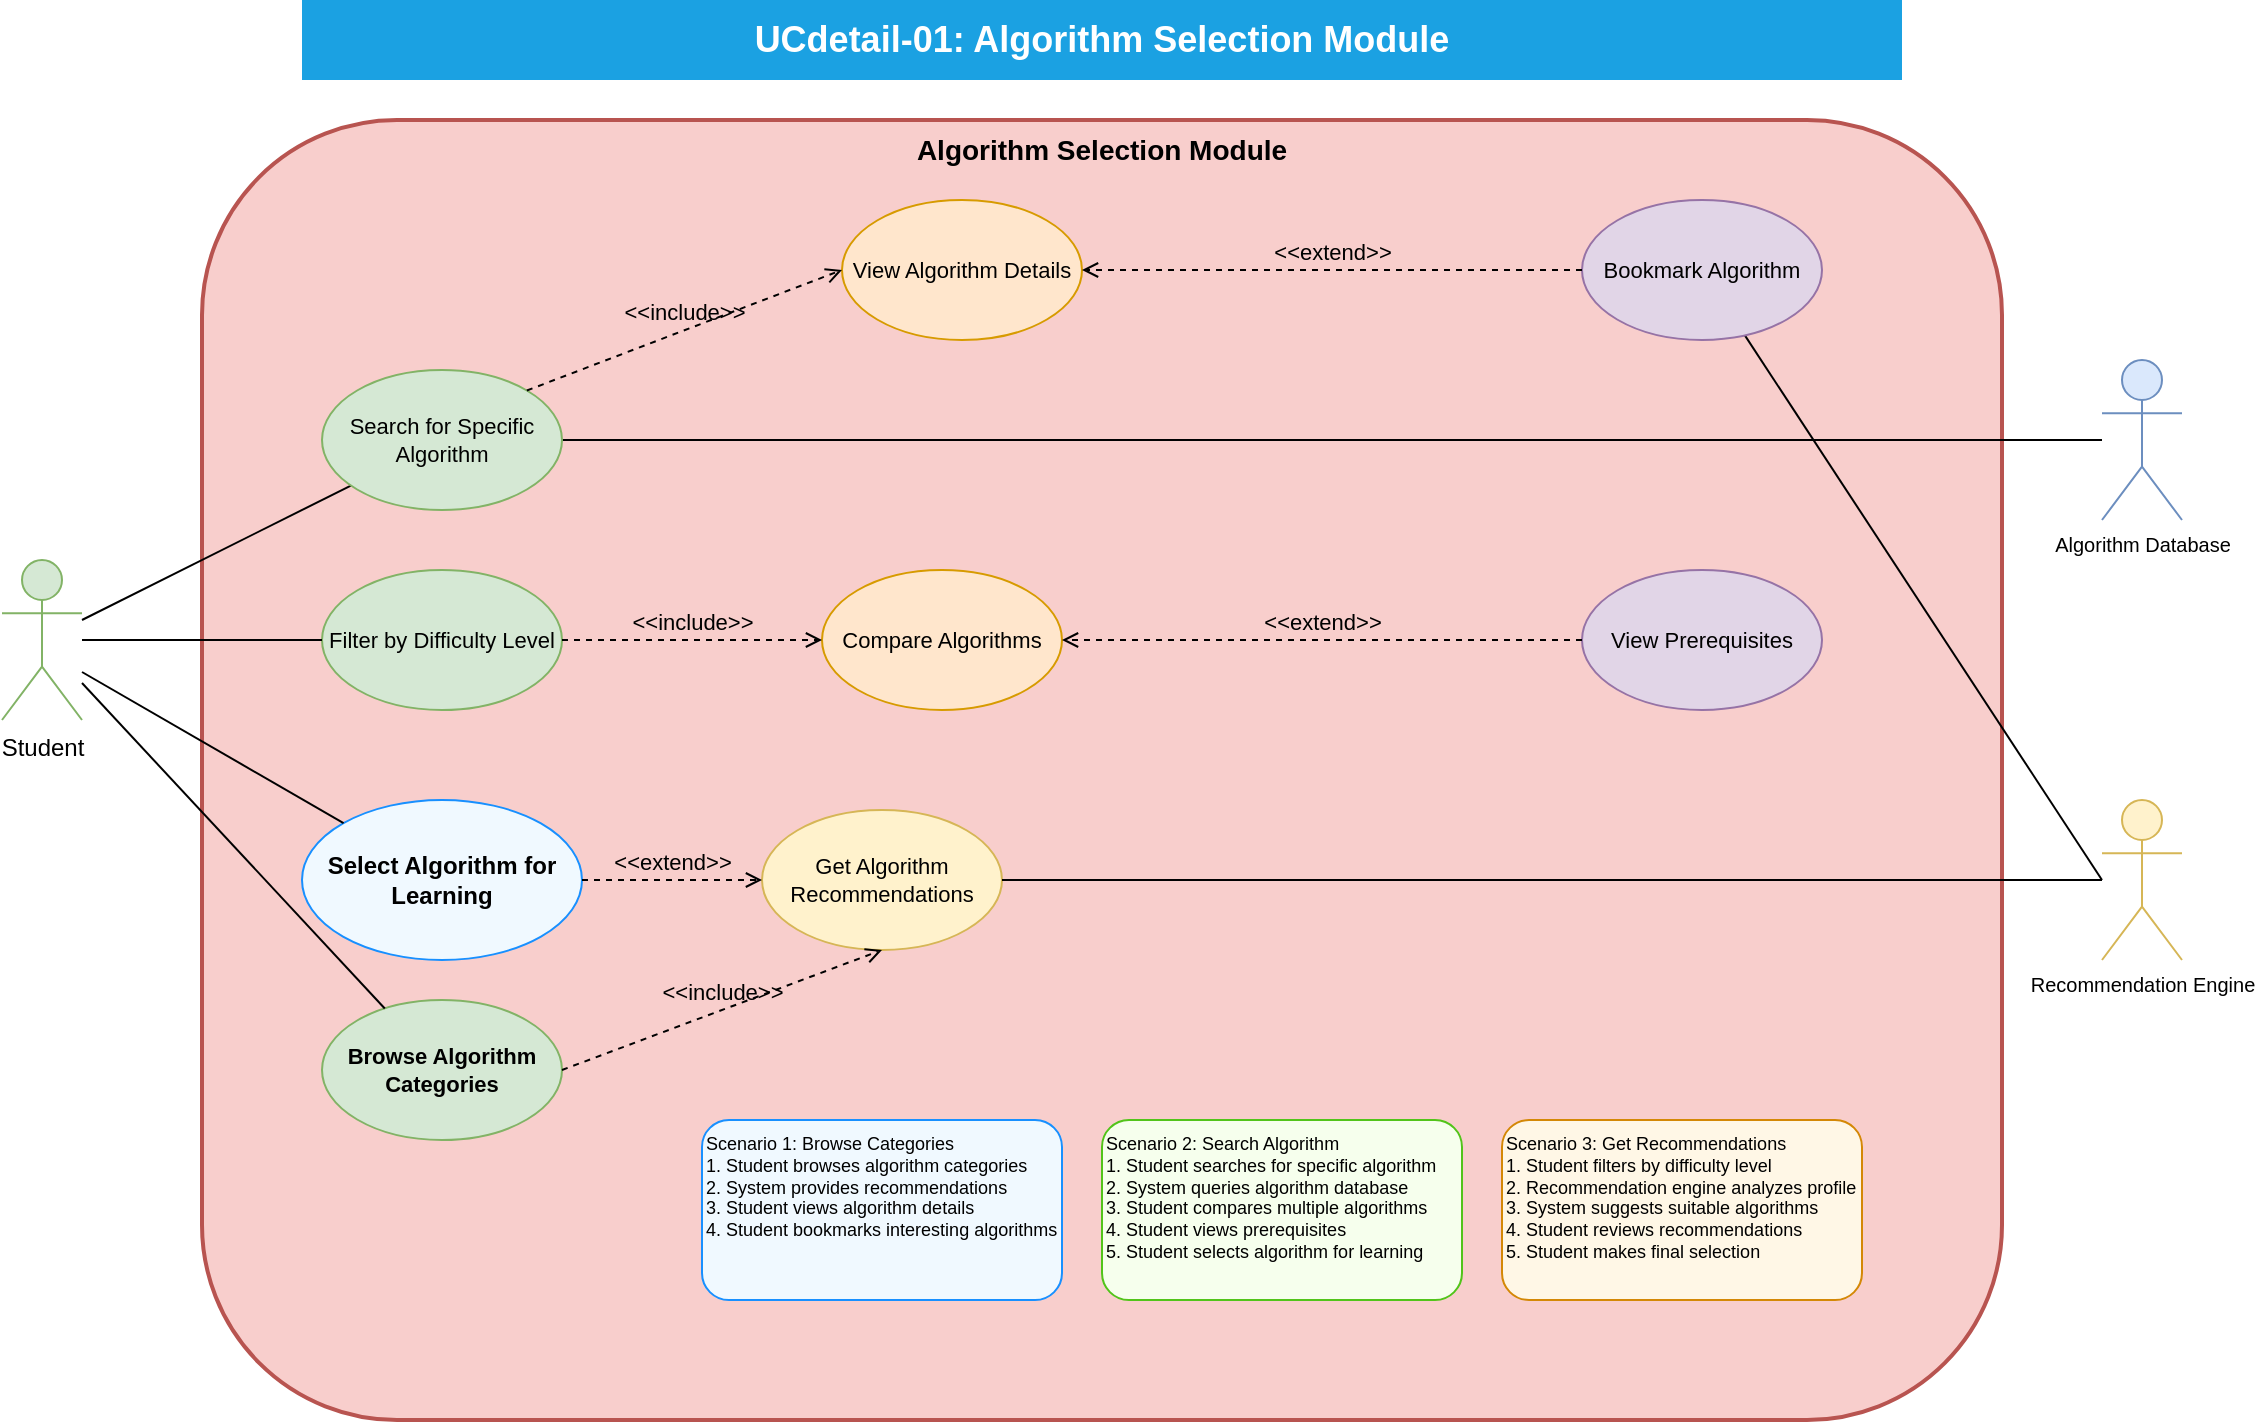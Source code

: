 <mxfile>
    <diagram name="UCdetail-01: Algorithm Selection Module" id="ucdetail-01">
        <mxGraphModel dx="932" dy="854" grid="1" gridSize="10" guides="1" tooltips="1" connect="1" arrows="1" fold="1" page="1" pageScale="1" pageWidth="1200" pageHeight="800" math="0" shadow="0">
            <root>
                <mxCell id="0"/>
                <mxCell id="1" parent="0"/>
                <mxCell id="title" value="UCdetail-01: Algorithm Selection Module" style="text;html=1;align=center;verticalAlign=middle;whiteSpace=wrap;rounded=0;fontSize=18;fontStyle=1;fillColor=#1ba1e2;fontColor=#ffffff" parent="1" vertex="1">
                    <mxGeometry x="200" y="20" width="800" height="40" as="geometry"/>
                </mxCell>
                <mxCell id="system-boundary" value="Algorithm Selection Module" style="rounded=1;whiteSpace=wrap;html=1;fontSize=14;fontStyle=1;fillColor=#f8cecc;strokeColor=#b85450;strokeWidth=2;verticalAlign=top" parent="1" vertex="1">
                    <mxGeometry x="150" y="80" width="900" height="650" as="geometry"/>
                </mxCell>
                <mxCell id="student" value="Student" style="shape=umlActor;verticalLabelPosition=bottom;verticalAlign=top;html=1;outlineConnect=0;fontSize=12;fillColor=#d5e8d4;strokeColor=#82b366" parent="1" vertex="1">
                    <mxGeometry x="50" y="300" width="40" height="80" as="geometry"/>
                </mxCell>
                <mxCell id="algorithm-db" value="Algorithm Database" style="shape=umlActor;verticalLabelPosition=bottom;verticalAlign=top;html=1;outlineConnect=0;fontSize=10;fillColor=#dae8fc;strokeColor=#6c8ebf" parent="1" vertex="1">
                    <mxGeometry x="1100" y="200" width="40" height="80" as="geometry"/>
                </mxCell>
                <mxCell id="recommendation-engine" value="Recommendation Engine" style="shape=umlActor;verticalLabelPosition=bottom;verticalAlign=top;html=1;outlineConnect=0;fontSize=10;fillColor=#fff2cc;strokeColor=#d6b656" parent="1" vertex="1">
                    <mxGeometry x="1100" y="420" width="40" height="80" as="geometry"/>
                </mxCell>
                <mxCell id="browse-categories" value="Browse Algorithm Categories" style="ellipse;whiteSpace=wrap;html=1;fontSize=11;fillColor=#d5e8d4;strokeColor=#82b366;fontStyle=1" parent="1" vertex="1">
                    <mxGeometry x="210" y="520" width="120" height="70" as="geometry"/>
                </mxCell>
                <mxCell id="filter-by-difficulty" value="Filter by Difficulty Level" style="ellipse;whiteSpace=wrap;html=1;fontSize=11;fillColor=#d5e8d4;strokeColor=#82b366" parent="1" vertex="1">
                    <mxGeometry x="210" y="305" width="120" height="70" as="geometry"/>
                </mxCell>
                <mxCell id="view-algorithm-details" value="View Algorithm Details" style="ellipse;whiteSpace=wrap;html=1;fontSize=11;fillColor=#ffe6cc;strokeColor=#d79b00" parent="1" vertex="1">
                    <mxGeometry x="470" y="120" width="120" height="70" as="geometry"/>
                </mxCell>
                <mxCell id="compare-algorithms" value="Compare Algorithms" style="ellipse;whiteSpace=wrap;html=1;fontSize=11;fillColor=#ffe6cc;strokeColor=#d79b00" parent="1" vertex="1">
                    <mxGeometry x="460" y="305" width="120" height="70" as="geometry"/>
                </mxCell>
                <mxCell id="get-recommendations" value="Get Algorithm Recommendations" style="ellipse;whiteSpace=wrap;html=1;fontSize=11;fillColor=#fff2cc;strokeColor=#d6b656" parent="1" vertex="1">
                    <mxGeometry x="430" y="425" width="120" height="70" as="geometry"/>
                </mxCell>
                <mxCell id="view-prerequisites" value="View Prerequisites" style="ellipse;whiteSpace=wrap;html=1;fontSize=11;fillColor=#e1d5e7;strokeColor=#9673a6" parent="1" vertex="1">
                    <mxGeometry x="840" y="305" width="120" height="70" as="geometry"/>
                </mxCell>
                <mxCell id="select-algorithm" value="Select Algorithm for Learning" style="ellipse;whiteSpace=wrap;html=1;fontSize=12;fillColor=#f0f9ff;strokeColor=#1890ff;fontStyle=1" parent="1" vertex="1">
                    <mxGeometry x="200" y="420" width="140" height="80" as="geometry"/>
                </mxCell>
                <mxCell id="student-browse" value="" style="endArrow=none;html=1;rounded=0;fontSize=12;startSize=8;endSize=8;" parent="1" source="student" target="browse-categories" edge="1">
                    <mxGeometry width="50" height="50" relative="1" as="geometry">
                        <mxPoint x="400" y="400" as="sourcePoint"/>
                        <mxPoint x="450" y="350" as="targetPoint"/>
                    </mxGeometry>
                </mxCell>
                <mxCell id="student-search" value="" style="endArrow=none;html=1;rounded=0;fontSize=12;startSize=8;endSize=8;" parent="1" source="student" target="search-algorithms" edge="1">
                    <mxGeometry width="50" height="50" relative="1" as="geometry">
                        <mxPoint x="400" y="400" as="sourcePoint"/>
                        <mxPoint x="450" y="350" as="targetPoint"/>
                    </mxGeometry>
                </mxCell>
                <mxCell id="student-select" value="" style="endArrow=none;html=1;rounded=0;fontSize=12;startSize=8;endSize=8;exitX=1;exitY=0.7;" parent="1" source="student" target="select-algorithm" edge="1">
                    <mxGeometry width="50" height="50" relative="1" as="geometry">
                        <mxPoint x="400" y="400" as="sourcePoint"/>
                        <mxPoint x="450" y="350" as="targetPoint"/>
                    </mxGeometry>
                </mxCell>
                <mxCell id="db-connection" value="" style="endArrow=none;html=1;rounded=0;fontSize=12;startSize=8;endSize=8;exitX=0;exitY=0.5;" parent="1" source="algorithm-db" target="search-algorithms" edge="1">
                    <mxGeometry width="50" height="50" relative="1" as="geometry">
                        <mxPoint x="400" y="400" as="sourcePoint"/>
                        <mxPoint x="450" y="350" as="targetPoint"/>
                    </mxGeometry>
                </mxCell>
                <mxCell id="scenario-browse" value="Scenario 1: Browse Categories&#xa;1. Student browses algorithm categories&#xa;2. System provides recommendations&#xa;3. Student views algorithm details&#xa;4. Student bookmarks interesting algorithms" style="rounded=1;whiteSpace=wrap;html=1;fontSize=9;align=left;verticalAlign=top;fillColor=#f0f9ff;strokeColor=#1890ff" parent="1" vertex="1">
                    <mxGeometry x="400" y="580" width="180" height="90" as="geometry"/>
                </mxCell>
                <mxCell id="scenario-search" value="Scenario 2: Search Algorithm&#xa;1. Student searches for specific algorithm&#xa;2. System queries algorithm database&#xa;3. Student compares multiple algorithms&#xa;4. Student views prerequisites&#xa;5. Student selects algorithm for learning" style="rounded=1;whiteSpace=wrap;html=1;fontSize=9;align=left;verticalAlign=top;fillColor=#f6ffed;strokeColor=#52c41a" parent="1" vertex="1">
                    <mxGeometry x="600" y="580" width="180" height="90" as="geometry"/>
                </mxCell>
                <mxCell id="scenario-recommend" value="Scenario 3: Get Recommendations&#xa;1. Student filters by difficulty level&#xa;2. Recommendation engine analyzes profile&#xa;3. System suggests suitable algorithms&#xa;4. Student reviews recommendations&#xa;5. Student makes final selection" style="rounded=1;whiteSpace=wrap;html=1;fontSize=9;align=left;verticalAlign=top;fillColor=#fff7e6;strokeColor=#d48806" parent="1" vertex="1">
                    <mxGeometry x="800" y="580" width="180" height="90" as="geometry"/>
                </mxCell>
                <mxCell id="3" value="" style="endArrow=none;html=1;rounded=0;fontSize=12;startSize=8;endSize=8;exitX=0;exitY=0.5;" parent="1" source="recommendation-engine" target="bookmark-algorithm" edge="1">
                    <mxGeometry width="50" height="50" relative="1" as="geometry">
                        <mxPoint x="1100" y="440" as="sourcePoint"/>
                        <mxPoint x="397" y="297" as="targetPoint"/>
                    </mxGeometry>
                </mxCell>
                <mxCell id="bookmark-algorithm" value="Bookmark Algorithm" style="ellipse;whiteSpace=wrap;html=1;fontSize=11;fillColor=#e1d5e7;strokeColor=#9673a6" parent="1" vertex="1">
                    <mxGeometry x="840" y="120" width="120" height="70" as="geometry"/>
                </mxCell>
                <mxCell id="5" value="" style="endArrow=none;html=1;rounded=0;fontSize=12;startSize=8;endSize=8;exitX=1;exitY=0.5;exitDx=0;exitDy=0;" parent="1" source="get-recommendations" target="recommendation-engine" edge="1">
                    <mxGeometry width="50" height="50" relative="1" as="geometry">
                        <mxPoint x="540" y="417.23" as="sourcePoint"/>
                        <mxPoint x="769.173" y="462.761" as="targetPoint"/>
                    </mxGeometry>
                </mxCell>
                <mxCell id="6" value="" style="endArrow=none;html=1;rounded=0;fontSize=12;startSize=8;endSize=8;entryX=0;entryY=0.5;entryDx=0;entryDy=0;" parent="1" source="student" target="filter-by-difficulty" edge="1">
                    <mxGeometry width="50" height="50" relative="1" as="geometry">
                        <mxPoint x="530" y="450" as="sourcePoint"/>
                        <mxPoint x="1110" y="450" as="targetPoint"/>
                    </mxGeometry>
                </mxCell>
                <mxCell id="search-algorithms" value="Search for Specific Algorithm" style="ellipse;whiteSpace=wrap;html=1;fontSize=11;fillColor=#d5e8d4;strokeColor=#82b366" parent="1" vertex="1">
                    <mxGeometry x="210" y="205" width="120" height="70" as="geometry"/>
                </mxCell>
                <mxCell id="14" value="&amp;lt;&amp;lt;include&amp;gt;&amp;gt;" style="html=1;verticalAlign=bottom;labelBackgroundColor=none;endArrow=open;endFill=0;dashed=1;exitX=1;exitY=0;exitDx=0;exitDy=0;entryX=0;entryY=0.5;entryDx=0;entryDy=0;" edge="1" parent="1" source="search-algorithms" target="view-algorithm-details">
                    <mxGeometry width="160" relative="1" as="geometry">
                        <mxPoint x="390" y="200" as="sourcePoint"/>
                        <mxPoint x="550" y="200" as="targetPoint"/>
                    </mxGeometry>
                </mxCell>
                <mxCell id="15" value="&amp;lt;&amp;lt;include&amp;gt;&amp;gt;" style="html=1;verticalAlign=bottom;labelBackgroundColor=none;endArrow=open;endFill=0;dashed=1;exitX=1;exitY=0.5;exitDx=0;exitDy=0;entryX=0;entryY=0.5;entryDx=0;entryDy=0;" edge="1" parent="1" source="filter-by-difficulty" target="compare-algorithms">
                    <mxGeometry width="160" relative="1" as="geometry">
                        <mxPoint x="323" y="226" as="sourcePoint"/>
                        <mxPoint x="480" y="165" as="targetPoint"/>
                    </mxGeometry>
                </mxCell>
                <mxCell id="16" value="&amp;lt;&amp;lt;include&amp;gt;&amp;gt;" style="html=1;verticalAlign=bottom;labelBackgroundColor=none;endArrow=open;endFill=0;dashed=1;exitX=1;exitY=0.5;exitDx=0;exitDy=0;entryX=0.5;entryY=1;entryDx=0;entryDy=0;" edge="1" parent="1" source="browse-categories" target="get-recommendations">
                    <mxGeometry width="160" relative="1" as="geometry">
                        <mxPoint x="410" y="240" as="sourcePoint"/>
                        <mxPoint x="570" y="240" as="targetPoint"/>
                    </mxGeometry>
                </mxCell>
                <mxCell id="17" value="&amp;lt;&amp;lt;extend&amp;gt;&amp;gt;" style="html=1;verticalAlign=bottom;labelBackgroundColor=none;endArrow=open;endFill=0;dashed=1;entryX=1;entryY=0.5;entryDx=0;entryDy=0;exitX=0;exitY=0.5;exitDx=0;exitDy=0;" edge="1" parent="1" source="bookmark-algorithm" target="view-algorithm-details">
                    <mxGeometry width="160" relative="1" as="geometry">
                        <mxPoint x="570" y="240" as="sourcePoint"/>
                        <mxPoint x="730" y="240" as="targetPoint"/>
                    </mxGeometry>
                </mxCell>
                <mxCell id="18" value="&amp;lt;&amp;lt;extend&amp;gt;&amp;gt;" style="html=1;verticalAlign=bottom;labelBackgroundColor=none;endArrow=open;endFill=0;dashed=1;entryX=1;entryY=0.5;entryDx=0;entryDy=0;exitX=0;exitY=0.5;exitDx=0;exitDy=0;" edge="1" parent="1" source="view-prerequisites" target="compare-algorithms">
                    <mxGeometry width="160" relative="1" as="geometry">
                        <mxPoint x="850" y="165" as="sourcePoint"/>
                        <mxPoint x="600" y="165" as="targetPoint"/>
                    </mxGeometry>
                </mxCell>
                <mxCell id="19" value="&amp;lt;&amp;lt;extend&amp;gt;&amp;gt;" style="html=1;verticalAlign=bottom;labelBackgroundColor=none;endArrow=open;endFill=0;dashed=1;entryX=0;entryY=0.5;entryDx=0;entryDy=0;exitX=1;exitY=0.5;exitDx=0;exitDy=0;" edge="1" parent="1" source="select-algorithm" target="get-recommendations">
                    <mxGeometry width="160" relative="1" as="geometry">
                        <mxPoint x="850" y="305" as="sourcePoint"/>
                        <mxPoint x="600" y="305" as="targetPoint"/>
                    </mxGeometry>
                </mxCell>
            </root>
        </mxGraphModel>
    </diagram>
</mxfile>